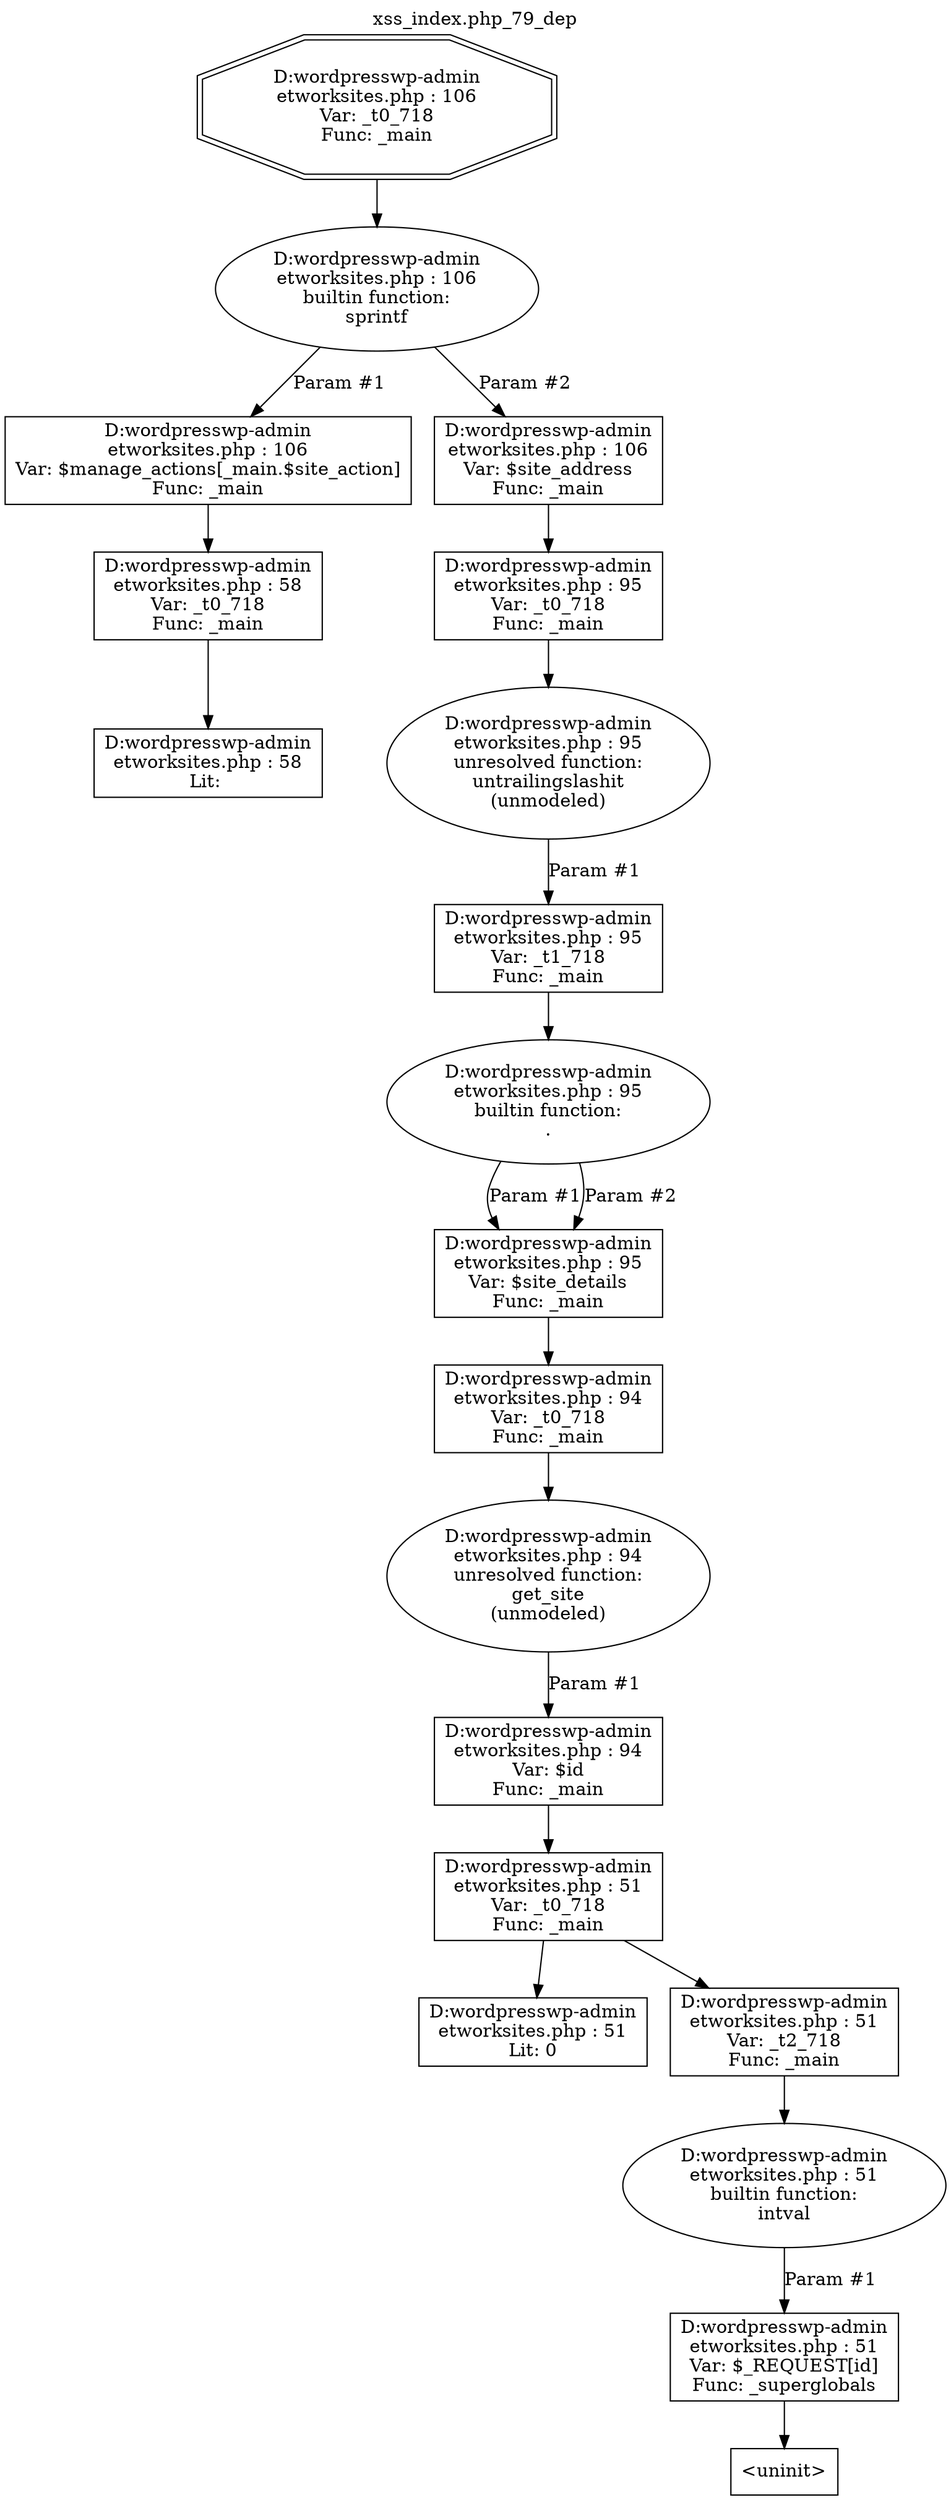 digraph cfg {
  label="xss_index.php_79_dep";
  labelloc=t;
  n1 [shape=doubleoctagon, label="D:\wordpress\wp-admin\network\sites.php : 106\nVar: _t0_718\nFunc: _main\n"];
  n2 [shape=ellipse, label="D:\wordpress\wp-admin\network\sites.php : 106\nbuiltin function:\nsprintf\n"];
  n3 [shape=box, label="D:\wordpress\wp-admin\network\sites.php : 106\nVar: $manage_actions[_main.$site_action]\nFunc: _main\n"];
  n4 [shape=box, label="D:\wordpress\wp-admin\network\sites.php : 58\nVar: _t0_718\nFunc: _main\n"];
  n5 [shape=box, label="D:\wordpress\wp-admin\network\sites.php : 58\nLit: \n"];
  n6 [shape=box, label="D:\wordpress\wp-admin\network\sites.php : 106\nVar: $site_address\nFunc: _main\n"];
  n7 [shape=box, label="D:\wordpress\wp-admin\network\sites.php : 95\nVar: _t0_718\nFunc: _main\n"];
  n8 [shape=ellipse, label="D:\wordpress\wp-admin\network\sites.php : 95\nunresolved function:\nuntrailingslashit\n(unmodeled)\n"];
  n9 [shape=box, label="D:\wordpress\wp-admin\network\sites.php : 95\nVar: _t1_718\nFunc: _main\n"];
  n10 [shape=ellipse, label="D:\wordpress\wp-admin\network\sites.php : 95\nbuiltin function:\n.\n"];
  n11 [shape=box, label="D:\wordpress\wp-admin\network\sites.php : 95\nVar: $site_details\nFunc: _main\n"];
  n12 [shape=box, label="D:\wordpress\wp-admin\network\sites.php : 94\nVar: _t0_718\nFunc: _main\n"];
  n13 [shape=ellipse, label="D:\wordpress\wp-admin\network\sites.php : 94\nunresolved function:\nget_site\n(unmodeled)\n"];
  n14 [shape=box, label="D:\wordpress\wp-admin\network\sites.php : 94\nVar: $id\nFunc: _main\n"];
  n15 [shape=box, label="D:\wordpress\wp-admin\network\sites.php : 51\nVar: _t0_718\nFunc: _main\n"];
  n16 [shape=box, label="D:\wordpress\wp-admin\network\sites.php : 51\nLit: 0\n"];
  n17 [shape=box, label="D:\wordpress\wp-admin\network\sites.php : 51\nVar: _t2_718\nFunc: _main\n"];
  n18 [shape=ellipse, label="D:\wordpress\wp-admin\network\sites.php : 51\nbuiltin function:\nintval\n"];
  n19 [shape=box, label="D:\wordpress\wp-admin\network\sites.php : 51\nVar: $_REQUEST[id]\nFunc: _superglobals\n"];
  n20 [shape=box, label="<uninit>"];
  n1 -> n2;
  n4 -> n5;
  n3 -> n4;
  n2 -> n3[label="Param #1"];
  n2 -> n6[label="Param #2"];
  n7 -> n8;
  n9 -> n10;
  n12 -> n13;
  n15 -> n16;
  n15 -> n17;
  n17 -> n18;
  n19 -> n20;
  n18 -> n19[label="Param #1"];
  n14 -> n15;
  n13 -> n14[label="Param #1"];
  n11 -> n12;
  n10 -> n11[label="Param #1"];
  n10 -> n11[label="Param #2"];
  n8 -> n9[label="Param #1"];
  n6 -> n7;
}
